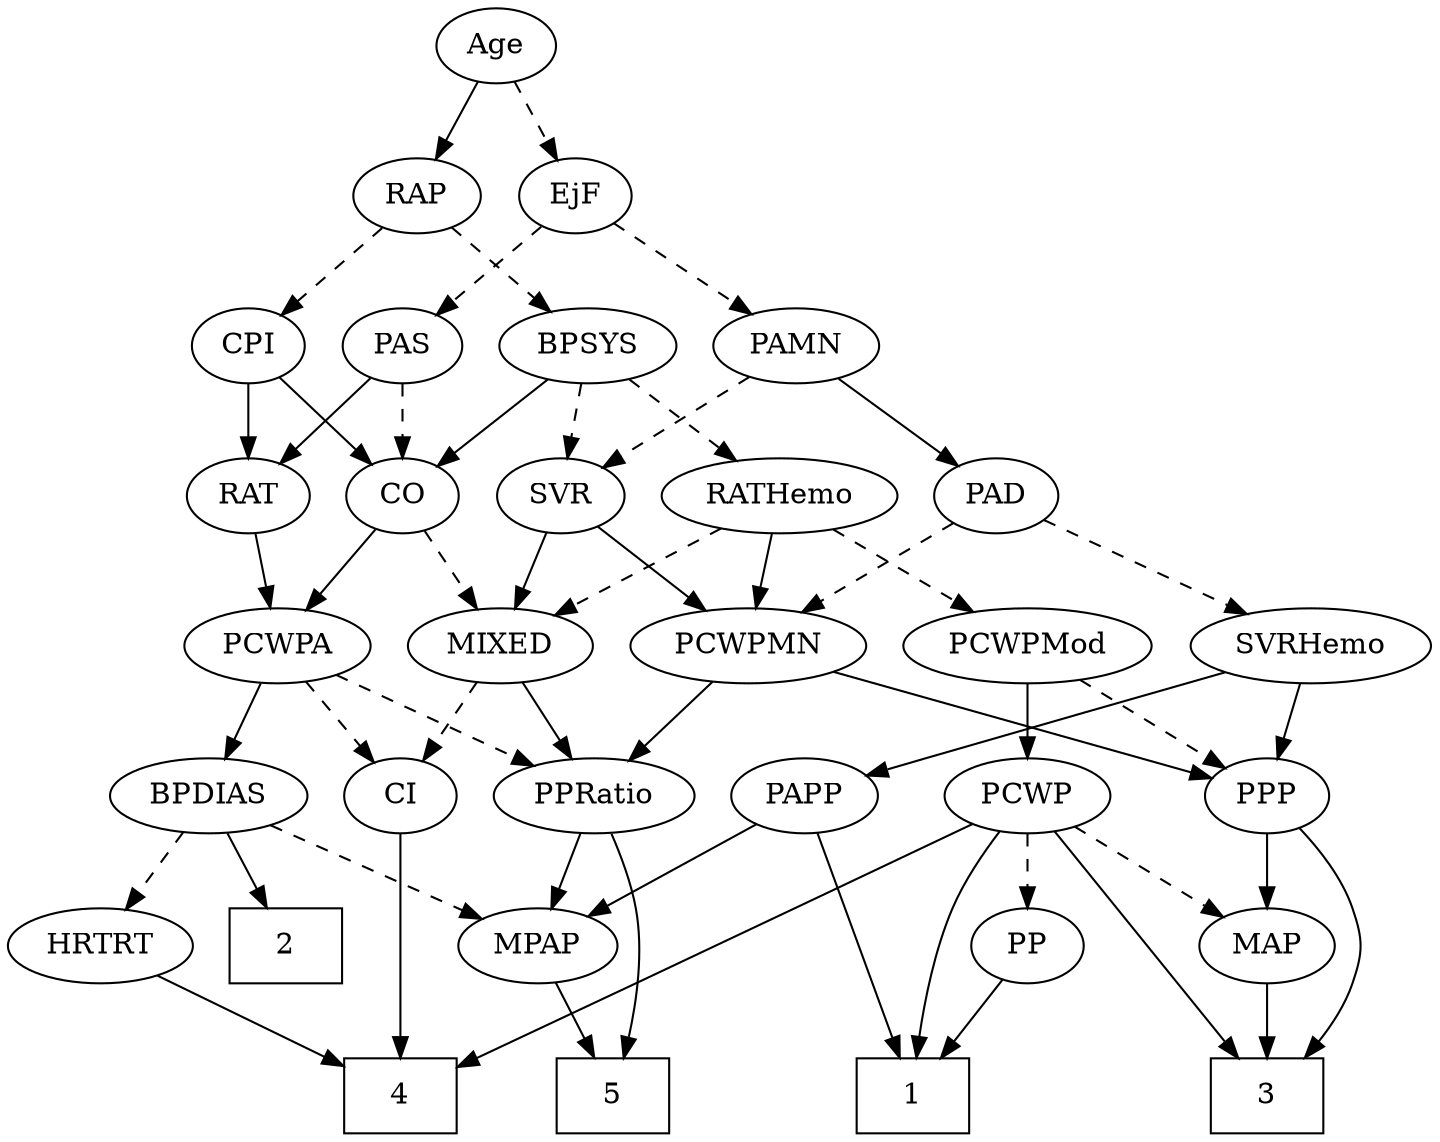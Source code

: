 strict digraph {
	graph [bb="0,0,644.69,540"];
	node [label="\N"];
	1	[height=0.5,
		pos="419.65,18",
		shape=box,
		width=0.75];
	2	[height=0.5,
		pos="124.65,90",
		shape=box,
		width=0.75];
	3	[height=0.5,
		pos="588.65,18",
		shape=box,
		width=0.75];
	4	[height=0.5,
		pos="179.65,18",
		shape=box,
		width=0.75];
	5	[height=0.5,
		pos="278.65,18",
		shape=box,
		width=0.75];
	Age	[height=0.5,
		pos="243.65,522",
		width=0.75];
	EjF	[height=0.5,
		pos="280.65,450",
		width=0.75];
	Age -> EjF	[pos="e,272.11,467.15 252.23,504.76 256.71,496.28 262.3,485.71 267.33,476.2",
		style=dashed];
	RAP	[height=0.5,
		pos="207.65,450",
		width=0.77632];
	Age -> RAP	[pos="e,216.2,467.63 235.3,504.76 231,496.4 225.65,486.02 220.82,476.61",
		style=solid];
	PAS	[height=0.5,
		pos="202.65,378",
		width=0.75];
	EjF -> PAS	[pos="e,218.02,392.8 265.24,435.17 253.91,425.01 238.34,411.03 225.56,399.56",
		style=dashed];
	PAMN	[height=0.5,
		pos="377.65,378",
		width=1.011];
	EjF -> PAMN	[pos="e,357.97,393.2 298.44,436.16 312.78,425.81 333.22,411.06 349.74,399.14",
		style=dashed];
	BPSYS	[height=0.5,
		pos="285.65,378",
		width=1.0471];
	RAP -> BPSYS	[pos="e,268.81,394.11 223.43,434.83 234.24,425.13 248.79,412.08 261.1,401.03",
		style=dashed];
	CPI	[height=0.5,
		pos="130.65,378",
		width=0.75];
	RAP -> CPI	[pos="e,145.94,392.91 192.06,434.83 181.03,424.81 166.06,411.19 153.65,399.92",
		style=dashed];
	MIXED	[height=0.5,
		pos="246.65,234",
		width=1.1193];
	PPRatio	[height=0.5,
		pos="264.65,162",
		width=1.1013];
	MIXED -> PPRatio	[pos="e,260.2,180.28 251,216.05 253.01,208.26 255.44,198.82 257.68,190.08",
		style=solid];
	CI	[height=0.5,
		pos="179.65,162",
		width=0.75];
	MIXED -> CI	[pos="e,193.87,177.86 231.44,217.12 222.46,207.73 210.94,195.7 201.05,185.36",
		style=dashed];
	MPAP	[height=0.5,
		pos="242.65,90",
		width=0.97491];
	MPAP -> 5	[pos="e,269.67,36.447 251.18,72.411 255.31,64.369 260.38,54.515 265.03,45.47",
		style=solid];
	CO	[height=0.5,
		pos="202.65,306",
		width=0.75];
	BPSYS -> CO	[pos="e,218.66,320.5 267.64,361.81 255.55,351.62 239.51,338.09 226.39,327.02",
		style=solid];
	RATHemo	[height=0.5,
		pos="370.65,306",
		width=1.3721];
	BPSYS -> RATHemo	[pos="e,351.46,322.8 303.67,362.15 315.3,352.58 330.62,339.96 343.68,329.21",
		style=dashed];
	SVR	[height=0.5,
		pos="275.65,306",
		width=0.77632];
	BPSYS -> SVR	[pos="e,278.09,324.1 283.17,359.7 282.07,351.98 280.75,342.71 279.52,334.11",
		style=dashed];
	PAD	[height=0.5,
		pos="466.65,306",
		width=0.79437];
	PCWPMN	[height=0.5,
		pos="354.65,234",
		width=1.3902];
	PAD -> PCWPMN	[pos="e,378.6,249.97 447.14,292.81 430.62,282.48 406.59,267.46 387.16,255.32",
		style=dashed];
	SVRHemo	[height=0.5,
		pos="594.65,234",
		width=1.3902];
	PAD -> SVRHemo	[pos="e,568.03,249.56 487.5,293.6 506.88,283 536.16,266.99 559.21,254.38",
		style=dashed];
	CO -> MIXED	[pos="e,236.09,251.8 212.63,289.12 217.93,280.68 224.58,270.1 230.59,260.55",
		style=dashed];
	PCWPA	[height=0.5,
		pos="146.65,234",
		width=1.1555];
	CO -> PCWPA	[pos="e,159.55,251.13 190.5,289.81 183.29,280.8 173.99,269.18 165.81,258.95",
		style=solid];
	PAS -> CO	[pos="e,202.65,324.1 202.65,359.7 202.65,351.98 202.65,342.71 202.65,334.11",
		style=dashed];
	RAT	[height=0.5,
		pos="130.65,306",
		width=0.75827];
	PAS -> RAT	[pos="e,145.44,321.38 188.08,362.83 177.9,352.94 164.12,339.55 152.62,328.36",
		style=solid];
	PAMN -> PAD	[pos="e,449.31,320.64 396.52,362.15 409.57,351.89 427.09,338.11 441.35,326.9",
		style=solid];
	PAMN -> SVR	[pos="e,294.2,319.73 357.01,362.83 341.34,352.08 319.67,337.21 302.63,325.52",
		style=dashed];
	RATHemo -> MIXED	[pos="e,270.62,248.54 344.95,290.5 326.01,279.8 300.07,265.16 279.6,253.6",
		style=dashed];
	PCWPMod	[height=0.5,
		pos="474.65,234",
		width=1.4443];
	RATHemo -> PCWPMod	[pos="e,451.76,250.4 393.21,289.81 407.83,279.97 427.08,267.02 443.19,256.18",
		style=dashed];
	RATHemo -> PCWPMN	[pos="e,358.6,252.28 366.77,288.05 364.99,280.26 362.83,270.82 360.84,262.08",
		style=solid];
	CPI -> CO	[pos="e,187.85,321.38 145.22,362.83 155.4,352.94 169.17,339.55 180.68,328.36",
		style=solid];
	CPI -> RAT	[pos="e,130.65,324.1 130.65,359.7 130.65,351.98 130.65,342.71 130.65,334.11",
		style=solid];
	RAT -> PCWPA	[pos="e,142.7,252.28 134.52,288.05 136.3,280.26 138.46,270.82 140.46,262.08",
		style=solid];
	SVR -> MIXED	[pos="e,253.67,251.96 268.77,288.41 265.43,280.34 261.33,270.43 257.56,261.35",
		style=solid];
	SVR -> PCWPMN	[pos="e,336.75,250.85 291.63,290.83 302.36,281.33 316.72,268.6 329.02,257.7",
		style=solid];
	PPP	[height=0.5,
		pos="588.65,162",
		width=0.75];
	PCWPMod -> PPP	[pos="e,569.51,174.75 499.1,217.98 517.21,206.87 541.9,191.71 560.77,180.12",
		style=dashed];
	PCWP	[height=0.5,
		pos="474.65,162",
		width=0.97491];
	PCWPMod -> PCWP	[pos="e,474.65,180.1 474.65,215.7 474.65,207.98 474.65,198.71 474.65,190.11",
		style=solid];
	BPDIAS	[height=0.5,
		pos="92.646,162",
		width=1.1735];
	PCWPA -> BPDIAS	[pos="e,105.48,179.63 134.12,216.76 127.47,208.14 119.16,197.36 111.72,187.73",
		style=solid];
	PCWPA -> PPRatio	[pos="e,241.49,176.73 170.24,219 188.21,208.35 213.12,193.57 232.84,181.87",
		style=dashed];
	PCWPA -> CI	[pos="e,171.96,179.31 154.63,216.05 158.54,207.77 163.33,197.62 167.66,188.42",
		style=dashed];
	PCWPMN -> PPP	[pos="e,564.6,170.19 391.72,221.91 436.58,208.49 511.47,186.09 554.82,173.12",
		style=solid];
	PCWPMN -> PPRatio	[pos="e,283.95,178.01 334.67,217.46 322.15,207.72 305.84,195.04 292.11,184.36",
		style=solid];
	SVRHemo -> PPP	[pos="e,590.11,180.1 593.16,215.7 592.5,207.98 591.71,198.71 590.97,190.11",
		style=solid];
	PAPP	[height=0.5,
		pos="353.65,162",
		width=0.88464];
	SVRHemo -> PAPP	[pos="e,381.29,171.03 556.99,222.06 511.7,208.91 436.14,186.96 390.99,173.85",
		style=solid];
	BPDIAS -> 2	[pos="e,116.75,108.28 100.39,144.05 104.03,136.09 108.46,126.41 112.53,117.51",
		style=solid];
	BPDIAS -> MPAP	[pos="e,217.31,102.83 120.16,148.16 144.87,136.63 181.25,119.65 207.95,107.19",
		style=dashed];
	HRTRT	[height=0.5,
		pos="39.646,90",
		width=1.1013];
	BPDIAS -> HRTRT	[pos="e,51.872,107.15 80.354,144.76 73.732,136.02 65.429,125.05 58.051,115.31",
		style=dashed];
	MAP	[height=0.5,
		pos="588.65,90",
		width=0.84854];
	MAP -> 3	[pos="e,588.65,36.104 588.65,71.697 588.65,63.983 588.65,54.712 588.65,46.112",
		style=solid];
	PP	[height=0.5,
		pos="474.65,90",
		width=0.75];
	PP -> 1	[pos="e,433.1,36.127 462.71,73.811 455.9,65.141 447.19,54.052 439.38,44.12",
		style=solid];
	PPP -> 3	[pos="e,606.38,36.401 603.49,146.78 612.69,136.89 623.67,122.87 628.65,108 633.73,92.829 633.73,87.171 628.65,72 625.3,61.998 619.23,52.376 \
612.82,44.138",
		style=solid];
	PPP -> MAP	[pos="e,588.65,108.1 588.65,143.7 588.65,135.98 588.65,126.71 588.65,118.11",
		style=solid];
	PPRatio -> 5	[pos="e,283.08,36.217 273.55,144.35 278.48,134.17 284.12,120.7 286.65,108 290.71,87.589 288.32,64.129 285.12,46.421",
		style=solid];
	PPRatio -> MPAP	[pos="e,248.08,108.28 259.32,144.05 256.87,136.26 253.9,126.82 251.16,118.08",
		style=solid];
	PCWP -> 1	[pos="e,421.34,36.326 461.55,145.25 453.8,135.17 444.41,121.5 438.65,108 430.23,88.293 425.4,64.488 422.72,46.458",
		style=solid];
	PCWP -> 3	[pos="e,574.95,36.056 487.5,144.99 507.22,120.43 545.09,73.257 568.48,44.118",
		style=solid];
	PCWP -> 4	[pos="e,206.98,32.157 450,149.14 398.08,124.15 277.22,65.968 216.23,36.611",
		style=solid];
	PCWP -> MAP	[pos="e,568.17,103.58 496.36,147.67 514.28,136.66 539.89,120.94 559.58,108.85",
		style=dashed];
	PCWP -> PP	[pos="e,474.65,108.1 474.65,143.7 474.65,135.98 474.65,126.71 474.65,118.11",
		style=dashed];
	CI -> 4	[pos="e,179.65,36.189 179.65,143.87 179.65,119.67 179.65,75.211 179.65,46.393",
		style=solid];
	PAPP -> 1	[pos="e,411.58,36.346 361.35,144.43 372.65,120.11 393.85,74.498 407.33,45.492",
		style=solid];
	PAPP -> MPAP	[pos="e,263.91,104.41 333.03,148 316.03,137.28 291.7,121.93 272.56,109.87",
		style=solid];
	HRTRT -> 4	[pos="e,152.22,32.715 65.325,76.161 87.164,65.241 118.78,49.433 143.23,37.207",
		style=solid];
}
